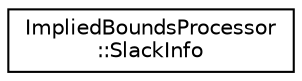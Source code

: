 digraph "Graphical Class Hierarchy"
{
 // LATEX_PDF_SIZE
  edge [fontname="Helvetica",fontsize="10",labelfontname="Helvetica",labelfontsize="10"];
  node [fontname="Helvetica",fontsize="10",shape=record];
  rankdir="LR";
  Node0 [label="ImpliedBoundsProcessor\l::SlackInfo",height=0.2,width=0.4,color="black", fillcolor="white", style="filled",URL="$structoperations__research_1_1sat_1_1_implied_bounds_processor_1_1_slack_info.html",tooltip=" "];
}
